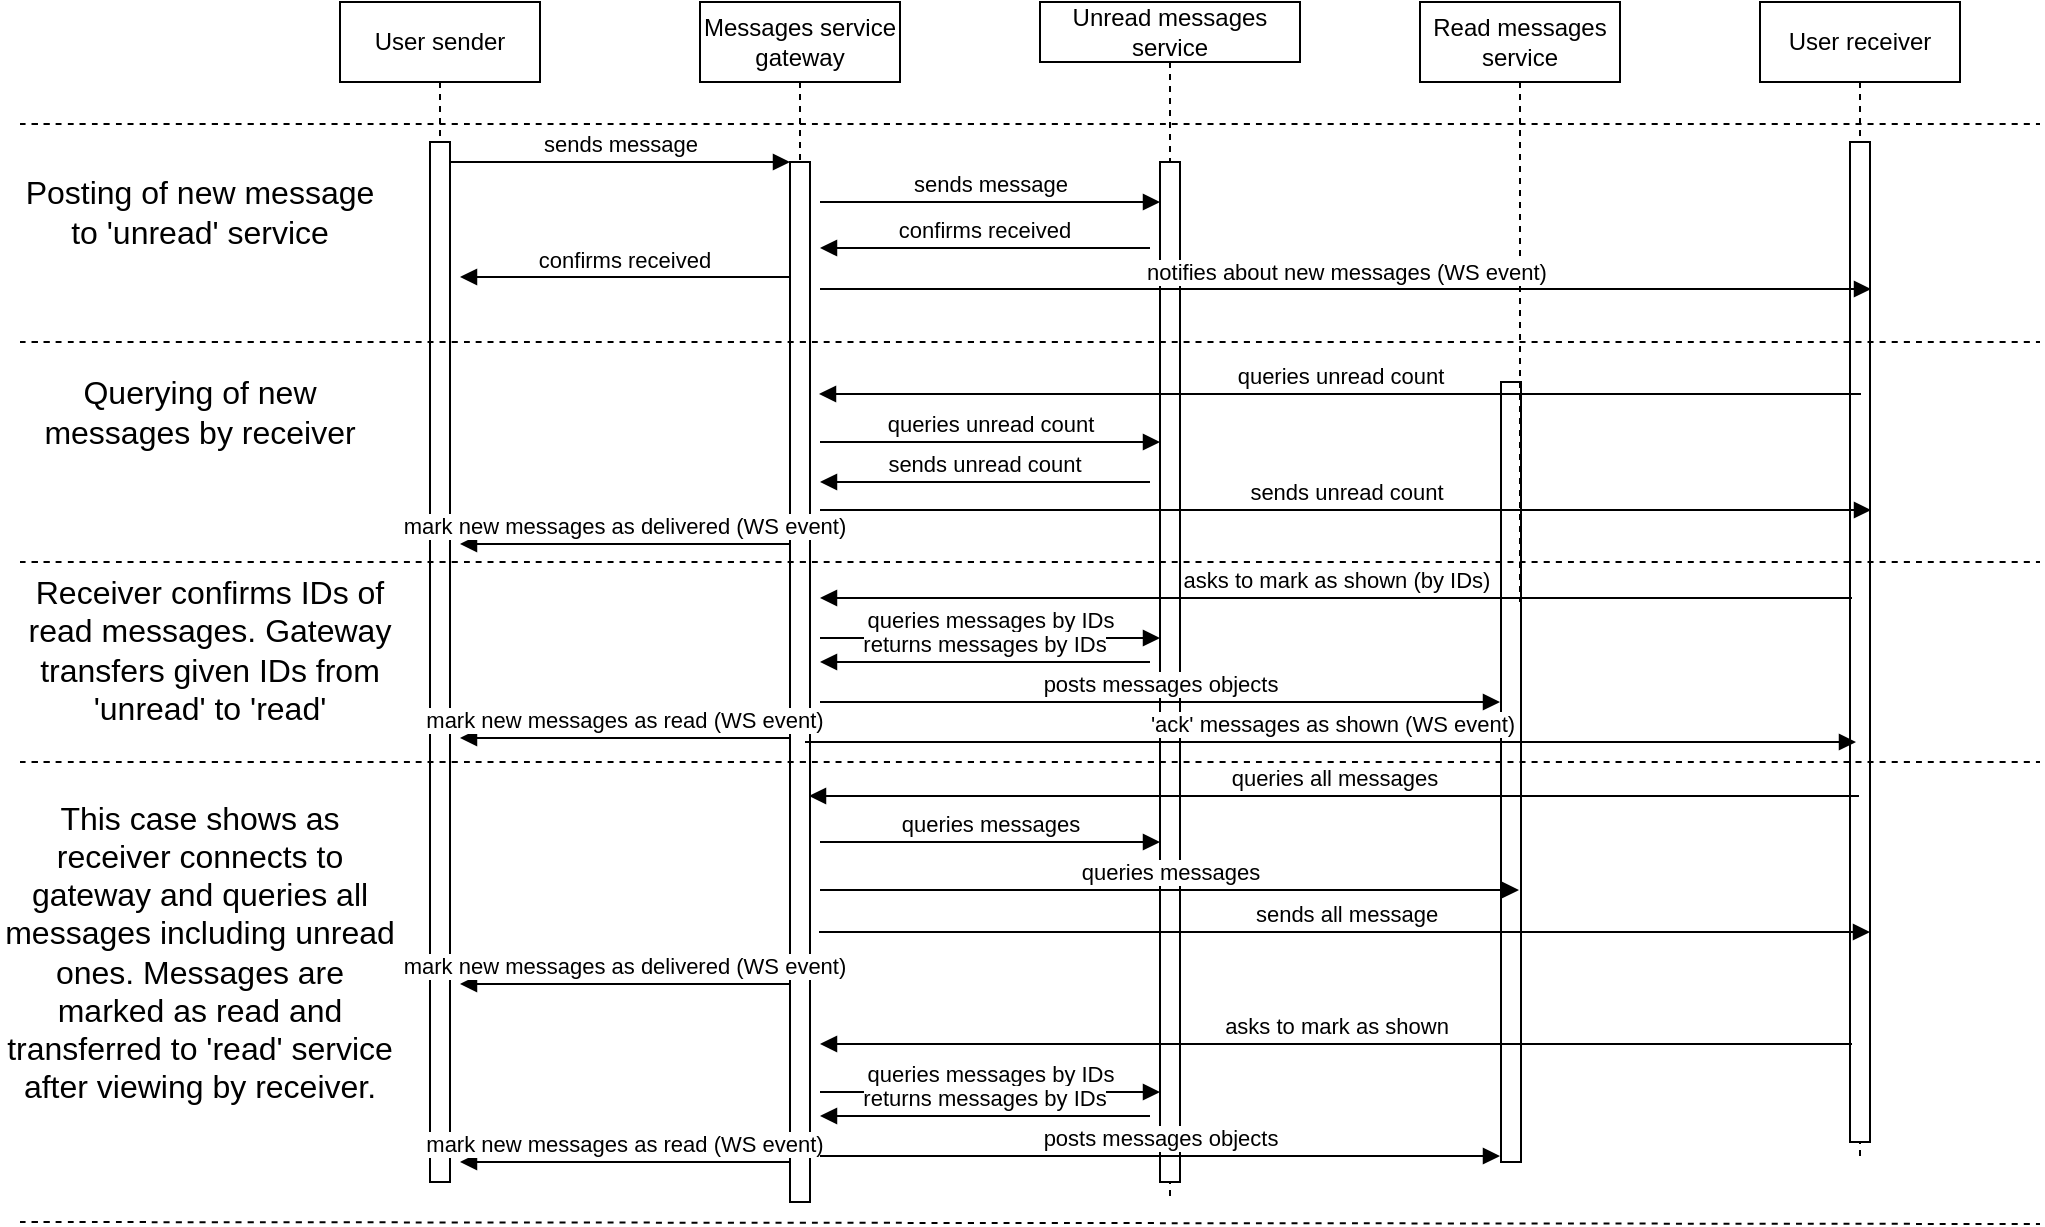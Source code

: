 <mxfile version="24.7.1" type="device">
  <diagram name="Page-1" id="2YBvvXClWsGukQMizWep">
    <mxGraphModel dx="1986" dy="621" grid="1" gridSize="10" guides="1" tooltips="1" connect="1" arrows="1" fold="1" page="1" pageScale="1" pageWidth="850" pageHeight="1100" math="0" shadow="0">
      <root>
        <mxCell id="0" />
        <mxCell id="1" parent="0" />
        <mxCell id="aM9ryv3xv72pqoxQDRHE-1" value="User sender" style="shape=umlLifeline;perimeter=lifelinePerimeter;whiteSpace=wrap;html=1;container=0;dropTarget=0;collapsible=0;recursiveResize=0;outlineConnect=0;portConstraint=eastwest;newEdgeStyle={&quot;edgeStyle&quot;:&quot;elbowEdgeStyle&quot;,&quot;elbow&quot;:&quot;vertical&quot;,&quot;curved&quot;:0,&quot;rounded&quot;:0};" parent="1" vertex="1">
          <mxGeometry x="40" y="40" width="100" height="590" as="geometry" />
        </mxCell>
        <mxCell id="aM9ryv3xv72pqoxQDRHE-2" value="" style="html=1;points=[];perimeter=orthogonalPerimeter;outlineConnect=0;targetShapes=umlLifeline;portConstraint=eastwest;newEdgeStyle={&quot;edgeStyle&quot;:&quot;elbowEdgeStyle&quot;,&quot;elbow&quot;:&quot;vertical&quot;,&quot;curved&quot;:0,&quot;rounded&quot;:0};" parent="aM9ryv3xv72pqoxQDRHE-1" vertex="1">
          <mxGeometry x="45" y="70" width="10" height="520" as="geometry" />
        </mxCell>
        <mxCell id="aM9ryv3xv72pqoxQDRHE-5" value="Messages service gateway" style="shape=umlLifeline;perimeter=lifelinePerimeter;whiteSpace=wrap;html=1;container=0;dropTarget=0;collapsible=0;recursiveResize=0;outlineConnect=0;portConstraint=eastwest;newEdgeStyle={&quot;edgeStyle&quot;:&quot;elbowEdgeStyle&quot;,&quot;elbow&quot;:&quot;vertical&quot;,&quot;curved&quot;:0,&quot;rounded&quot;:0};" parent="1" vertex="1">
          <mxGeometry x="220" y="40" width="100" height="600" as="geometry" />
        </mxCell>
        <mxCell id="aM9ryv3xv72pqoxQDRHE-6" value="" style="html=1;points=[];perimeter=orthogonalPerimeter;outlineConnect=0;targetShapes=umlLifeline;portConstraint=eastwest;newEdgeStyle={&quot;edgeStyle&quot;:&quot;elbowEdgeStyle&quot;,&quot;elbow&quot;:&quot;vertical&quot;,&quot;curved&quot;:0,&quot;rounded&quot;:0};" parent="aM9ryv3xv72pqoxQDRHE-5" vertex="1">
          <mxGeometry x="45" y="80" width="10" height="520" as="geometry" />
        </mxCell>
        <mxCell id="aM9ryv3xv72pqoxQDRHE-7" value="sends message" style="html=1;verticalAlign=bottom;endArrow=block;edgeStyle=elbowEdgeStyle;elbow=vertical;curved=0;rounded=0;" parent="1" source="aM9ryv3xv72pqoxQDRHE-2" target="aM9ryv3xv72pqoxQDRHE-6" edge="1">
          <mxGeometry relative="1" as="geometry">
            <mxPoint x="195" y="130" as="sourcePoint" />
            <Array as="points">
              <mxPoint x="180" y="120" />
            </Array>
          </mxGeometry>
        </mxCell>
        <mxCell id="6aoobZ-c2751ozRZWcwa-1" value="Unread messages service" style="shape=umlLifeline;perimeter=lifelinePerimeter;whiteSpace=wrap;html=1;container=0;dropTarget=0;collapsible=0;recursiveResize=0;outlineConnect=0;portConstraint=eastwest;newEdgeStyle={&quot;edgeStyle&quot;:&quot;elbowEdgeStyle&quot;,&quot;elbow&quot;:&quot;vertical&quot;,&quot;curved&quot;:0,&quot;rounded&quot;:0};size=30;" parent="1" vertex="1">
          <mxGeometry x="390" y="40" width="130" height="600" as="geometry" />
        </mxCell>
        <mxCell id="6aoobZ-c2751ozRZWcwa-2" value="" style="html=1;points=[];perimeter=orthogonalPerimeter;outlineConnect=0;targetShapes=umlLifeline;portConstraint=eastwest;newEdgeStyle={&quot;edgeStyle&quot;:&quot;elbowEdgeStyle&quot;,&quot;elbow&quot;:&quot;vertical&quot;,&quot;curved&quot;:0,&quot;rounded&quot;:0};" parent="6aoobZ-c2751ozRZWcwa-1" vertex="1">
          <mxGeometry x="60" y="80" width="10" height="510" as="geometry" />
        </mxCell>
        <mxCell id="6aoobZ-c2751ozRZWcwa-4" value="" style="html=1;points=[];perimeter=orthogonalPerimeter;outlineConnect=0;targetShapes=umlLifeline;portConstraint=eastwest;newEdgeStyle={&quot;edgeStyle&quot;:&quot;elbowEdgeStyle&quot;,&quot;elbow&quot;:&quot;vertical&quot;,&quot;curved&quot;:0,&quot;rounded&quot;:0};" parent="6aoobZ-c2751ozRZWcwa-1" vertex="1">
          <mxGeometry x="230.5" y="190" width="10" height="390" as="geometry" />
        </mxCell>
        <mxCell id="6aoobZ-c2751ozRZWcwa-3" value="Read messages service" style="shape=umlLifeline;perimeter=lifelinePerimeter;whiteSpace=wrap;html=1;container=0;dropTarget=0;collapsible=0;recursiveResize=0;outlineConnect=0;portConstraint=eastwest;newEdgeStyle={&quot;edgeStyle&quot;:&quot;elbowEdgeStyle&quot;,&quot;elbow&quot;:&quot;vertical&quot;,&quot;curved&quot;:0,&quot;rounded&quot;:0};" parent="1" vertex="1">
          <mxGeometry x="580" y="40" width="100" height="300" as="geometry" />
        </mxCell>
        <mxCell id="6aoobZ-c2751ozRZWcwa-6" value="confirms received" style="html=1;verticalAlign=bottom;endArrow=block;edgeStyle=elbowEdgeStyle;elbow=vertical;curved=0;rounded=0;" parent="1" edge="1">
          <mxGeometry x="0.006" relative="1" as="geometry">
            <mxPoint x="265" y="177.5" as="sourcePoint" />
            <Array as="points">
              <mxPoint x="190" y="177.5" />
            </Array>
            <mxPoint x="100" y="177.5" as="targetPoint" />
            <mxPoint as="offset" />
          </mxGeometry>
        </mxCell>
        <mxCell id="6aoobZ-c2751ozRZWcwa-7" value="sends message" style="html=1;verticalAlign=bottom;endArrow=block;edgeStyle=elbowEdgeStyle;elbow=vertical;curved=0;rounded=0;" parent="1" edge="1">
          <mxGeometry relative="1" as="geometry">
            <mxPoint x="280" y="140" as="sourcePoint" />
            <Array as="points">
              <mxPoint x="365" y="140" />
            </Array>
            <mxPoint x="450" y="140" as="targetPoint" />
            <mxPoint as="offset" />
          </mxGeometry>
        </mxCell>
        <mxCell id="6aoobZ-c2751ozRZWcwa-8" value="confirms received" style="html=1;verticalAlign=bottom;endArrow=block;edgeStyle=elbowEdgeStyle;elbow=vertical;curved=0;rounded=0;" parent="1" edge="1">
          <mxGeometry x="0.006" relative="1" as="geometry">
            <mxPoint x="445" y="163" as="sourcePoint" />
            <Array as="points">
              <mxPoint x="370" y="163" />
            </Array>
            <mxPoint x="280" y="163" as="targetPoint" />
            <mxPoint as="offset" />
          </mxGeometry>
        </mxCell>
        <mxCell id="6aoobZ-c2751ozRZWcwa-9" value="User receiver" style="shape=umlLifeline;perimeter=lifelinePerimeter;whiteSpace=wrap;html=1;container=0;dropTarget=0;collapsible=0;recursiveResize=0;outlineConnect=0;portConstraint=eastwest;newEdgeStyle={&quot;edgeStyle&quot;:&quot;elbowEdgeStyle&quot;,&quot;elbow&quot;:&quot;vertical&quot;,&quot;curved&quot;:0,&quot;rounded&quot;:0};" parent="1" vertex="1">
          <mxGeometry x="750" y="40" width="100" height="580" as="geometry" />
        </mxCell>
        <mxCell id="6aoobZ-c2751ozRZWcwa-10" value="" style="html=1;points=[];perimeter=orthogonalPerimeter;outlineConnect=0;targetShapes=umlLifeline;portConstraint=eastwest;newEdgeStyle={&quot;edgeStyle&quot;:&quot;elbowEdgeStyle&quot;,&quot;elbow&quot;:&quot;vertical&quot;,&quot;curved&quot;:0,&quot;rounded&quot;:0};" parent="6aoobZ-c2751ozRZWcwa-9" vertex="1">
          <mxGeometry x="45" y="70" width="10" height="500" as="geometry" />
        </mxCell>
        <mxCell id="6aoobZ-c2751ozRZWcwa-11" value="queries all messages" style="html=1;verticalAlign=bottom;endArrow=block;edgeStyle=elbowEdgeStyle;elbow=vertical;curved=0;rounded=0;" parent="1" edge="1">
          <mxGeometry relative="1" as="geometry">
            <mxPoint x="799.5" y="437" as="sourcePoint" />
            <Array as="points">
              <mxPoint x="724.5" y="437" />
            </Array>
            <mxPoint x="274.5" y="437" as="targetPoint" />
          </mxGeometry>
        </mxCell>
        <mxCell id="6aoobZ-c2751ozRZWcwa-15" value="asks to mark as shown" style="html=1;verticalAlign=bottom;endArrow=block;edgeStyle=elbowEdgeStyle;elbow=vertical;curved=0;rounded=0;" parent="1" edge="1">
          <mxGeometry x="0.002" relative="1" as="geometry">
            <mxPoint x="796" y="561" as="sourcePoint" />
            <Array as="points">
              <mxPoint x="738.5" y="561" />
            </Array>
            <mxPoint x="280" y="561" as="targetPoint" />
            <mxPoint as="offset" />
          </mxGeometry>
        </mxCell>
        <mxCell id="6aoobZ-c2751ozRZWcwa-19" value="sends all message" style="html=1;verticalAlign=bottom;endArrow=block;edgeStyle=elbowEdgeStyle;elbow=horizontal;curved=0;rounded=0;" parent="1" edge="1">
          <mxGeometry relative="1" as="geometry">
            <mxPoint x="279.5" y="505" as="sourcePoint" />
            <Array as="points">
              <mxPoint x="550.5" y="505" />
            </Array>
            <mxPoint x="805" y="505" as="targetPoint" />
          </mxGeometry>
        </mxCell>
        <mxCell id="6aoobZ-c2751ozRZWcwa-20" value="queries messages" style="html=1;verticalAlign=bottom;endArrow=block;edgeStyle=elbowEdgeStyle;elbow=vertical;curved=0;rounded=0;" parent="1" edge="1">
          <mxGeometry relative="1" as="geometry">
            <mxPoint x="280" y="460" as="sourcePoint" />
            <Array as="points">
              <mxPoint x="365" y="460" />
            </Array>
            <mxPoint x="450" y="460" as="targetPoint" />
            <mxPoint as="offset" />
          </mxGeometry>
        </mxCell>
        <mxCell id="6aoobZ-c2751ozRZWcwa-21" value="queries messages" style="html=1;verticalAlign=bottom;endArrow=block;edgeStyle=elbowEdgeStyle;elbow=vertical;curved=0;rounded=0;" parent="1" edge="1">
          <mxGeometry relative="1" as="geometry">
            <mxPoint x="280" y="484" as="sourcePoint" />
            <Array as="points">
              <mxPoint x="365" y="484" />
            </Array>
            <mxPoint x="629.5" y="484" as="targetPoint" />
            <mxPoint as="offset" />
          </mxGeometry>
        </mxCell>
        <mxCell id="6aoobZ-c2751ozRZWcwa-24" value="queries unread count" style="html=1;verticalAlign=bottom;endArrow=block;edgeStyle=elbowEdgeStyle;elbow=vertical;curved=0;rounded=0;" parent="1" edge="1">
          <mxGeometry x="0.002" relative="1" as="geometry">
            <mxPoint x="800.5" y="236" as="sourcePoint" />
            <Array as="points">
              <mxPoint x="725.5" y="236" />
            </Array>
            <mxPoint x="279.5" y="236" as="targetPoint" />
            <mxPoint as="offset" />
          </mxGeometry>
        </mxCell>
        <mxCell id="6aoobZ-c2751ozRZWcwa-25" value="queries unread count" style="html=1;verticalAlign=bottom;endArrow=block;edgeStyle=elbowEdgeStyle;elbow=vertical;curved=0;rounded=0;" parent="1" edge="1">
          <mxGeometry relative="1" as="geometry">
            <mxPoint x="280" y="260" as="sourcePoint" />
            <Array as="points">
              <mxPoint x="365" y="260" />
            </Array>
            <mxPoint x="450" y="260" as="targetPoint" />
            <mxPoint as="offset" />
          </mxGeometry>
        </mxCell>
        <mxCell id="6aoobZ-c2751ozRZWcwa-26" value="sends unread count" style="html=1;verticalAlign=bottom;endArrow=block;edgeStyle=elbowEdgeStyle;elbow=vertical;curved=0;rounded=0;" parent="1" edge="1">
          <mxGeometry x="0.006" relative="1" as="geometry">
            <mxPoint x="445" y="280" as="sourcePoint" />
            <Array as="points">
              <mxPoint x="370" y="280" />
            </Array>
            <mxPoint x="280" y="280" as="targetPoint" />
            <mxPoint as="offset" />
          </mxGeometry>
        </mxCell>
        <mxCell id="6aoobZ-c2751ozRZWcwa-27" value="sends unread count" style="html=1;verticalAlign=bottom;endArrow=block;edgeStyle=elbowEdgeStyle;elbow=horizontal;curved=0;rounded=0;" parent="1" edge="1">
          <mxGeometry relative="1" as="geometry">
            <mxPoint x="280" y="294" as="sourcePoint" />
            <Array as="points">
              <mxPoint x="551" y="294" />
            </Array>
            <mxPoint x="805.5" y="294" as="targetPoint" />
          </mxGeometry>
        </mxCell>
        <mxCell id="6aoobZ-c2751ozRZWcwa-28" value="mark new messages as delivered (WS event)" style="html=1;verticalAlign=bottom;endArrow=block;edgeStyle=elbowEdgeStyle;elbow=vertical;curved=0;rounded=0;" parent="1" edge="1">
          <mxGeometry x="0.006" relative="1" as="geometry">
            <mxPoint x="265" y="531" as="sourcePoint" />
            <Array as="points">
              <mxPoint x="190" y="531" />
            </Array>
            <mxPoint x="100" y="531" as="targetPoint" />
            <mxPoint as="offset" />
          </mxGeometry>
        </mxCell>
        <mxCell id="6aoobZ-c2751ozRZWcwa-29" value="notifies about new messages (WS event)" style="html=1;verticalAlign=bottom;endArrow=block;edgeStyle=elbowEdgeStyle;elbow=horizontal;curved=0;rounded=0;" parent="1" edge="1">
          <mxGeometry relative="1" as="geometry">
            <mxPoint x="280" y="183.5" as="sourcePoint" />
            <Array as="points">
              <mxPoint x="551" y="183.5" />
            </Array>
            <mxPoint x="805.5" y="183.5" as="targetPoint" />
          </mxGeometry>
        </mxCell>
        <mxCell id="apDMuMuk0aBFbBKMNFaV-1" value="" style="endArrow=none;dashed=1;html=1;rounded=0;fontSize=12;startSize=8;endSize=8;curved=1;" parent="1" edge="1">
          <mxGeometry width="50" height="50" relative="1" as="geometry">
            <mxPoint x="-120" y="210" as="sourcePoint" />
            <mxPoint x="890" y="210" as="targetPoint" />
          </mxGeometry>
        </mxCell>
        <mxCell id="apDMuMuk0aBFbBKMNFaV-2" value="" style="endArrow=none;dashed=1;html=1;rounded=0;fontSize=12;startSize=8;endSize=8;curved=1;" parent="1" edge="1">
          <mxGeometry width="50" height="50" relative="1" as="geometry">
            <mxPoint x="-120" y="420" as="sourcePoint" />
            <mxPoint x="890" y="420" as="targetPoint" />
          </mxGeometry>
        </mxCell>
        <mxCell id="apDMuMuk0aBFbBKMNFaV-3" value="" style="endArrow=none;dashed=1;html=1;rounded=0;fontSize=12;startSize=8;endSize=8;curved=1;" parent="1" edge="1">
          <mxGeometry width="50" height="50" relative="1" as="geometry">
            <mxPoint x="-120" y="650" as="sourcePoint" />
            <mxPoint x="890" y="651" as="targetPoint" />
          </mxGeometry>
        </mxCell>
        <mxCell id="apDMuMuk0aBFbBKMNFaV-4" value="asks to mark as shown (by IDs)" style="html=1;verticalAlign=bottom;endArrow=block;edgeStyle=elbowEdgeStyle;elbow=vertical;curved=0;rounded=0;" parent="1" edge="1">
          <mxGeometry x="0.002" relative="1" as="geometry">
            <mxPoint x="796" y="338" as="sourcePoint" />
            <Array as="points">
              <mxPoint x="738.5" y="338" />
            </Array>
            <mxPoint x="280" y="338" as="targetPoint" />
            <mxPoint as="offset" />
          </mxGeometry>
        </mxCell>
        <mxCell id="apDMuMuk0aBFbBKMNFaV-5" value="queries messages by IDs" style="html=1;verticalAlign=bottom;endArrow=block;edgeStyle=elbowEdgeStyle;elbow=vertical;curved=0;rounded=0;" parent="1" edge="1">
          <mxGeometry relative="1" as="geometry">
            <mxPoint x="280" y="358" as="sourcePoint" />
            <Array as="points">
              <mxPoint x="365" y="358" />
            </Array>
            <mxPoint x="450" y="358" as="targetPoint" />
            <mxPoint as="offset" />
          </mxGeometry>
        </mxCell>
        <mxCell id="apDMuMuk0aBFbBKMNFaV-6" value="posts messages objects" style="html=1;verticalAlign=bottom;endArrow=block;edgeStyle=elbowEdgeStyle;elbow=vertical;curved=0;rounded=0;" parent="1" edge="1">
          <mxGeometry relative="1" as="geometry">
            <mxPoint x="280" y="390" as="sourcePoint" />
            <Array as="points">
              <mxPoint x="545" y="390" />
            </Array>
            <mxPoint x="620" y="390" as="targetPoint" />
            <mxPoint as="offset" />
          </mxGeometry>
        </mxCell>
        <mxCell id="apDMuMuk0aBFbBKMNFaV-7" value="mark new messages as delivered (WS event)" style="html=1;verticalAlign=bottom;endArrow=block;edgeStyle=elbowEdgeStyle;elbow=horizontal;curved=0;rounded=0;" parent="1" edge="1">
          <mxGeometry x="0.006" relative="1" as="geometry">
            <mxPoint x="265" y="311" as="sourcePoint" />
            <Array as="points">
              <mxPoint x="190" y="311" />
            </Array>
            <mxPoint x="100" y="311" as="targetPoint" />
            <mxPoint as="offset" />
          </mxGeometry>
        </mxCell>
        <mxCell id="apDMuMuk0aBFbBKMNFaV-8" value="" style="endArrow=none;dashed=1;html=1;rounded=0;fontSize=12;startSize=8;endSize=8;curved=1;" parent="1" edge="1">
          <mxGeometry width="50" height="50" relative="1" as="geometry">
            <mxPoint x="-120" y="101" as="sourcePoint" />
            <mxPoint x="890" y="101" as="targetPoint" />
          </mxGeometry>
        </mxCell>
        <mxCell id="apDMuMuk0aBFbBKMNFaV-9" value="Posting of new message to &#39;unread&#39; service" style="text;html=1;align=center;verticalAlign=middle;whiteSpace=wrap;rounded=0;fontSize=16;" parent="1" vertex="1">
          <mxGeometry x="-120" y="130" width="180" height="30" as="geometry" />
        </mxCell>
        <mxCell id="apDMuMuk0aBFbBKMNFaV-10" value="Querying of new messages by receiver" style="text;html=1;align=center;verticalAlign=middle;whiteSpace=wrap;rounded=0;fontSize=16;" parent="1" vertex="1">
          <mxGeometry x="-120" y="230" width="180" height="30" as="geometry" />
        </mxCell>
        <mxCell id="apDMuMuk0aBFbBKMNFaV-11" value="" style="endArrow=none;dashed=1;html=1;rounded=0;fontSize=12;startSize=8;endSize=8;curved=1;" parent="1" edge="1">
          <mxGeometry width="50" height="50" relative="1" as="geometry">
            <mxPoint x="-120" y="320" as="sourcePoint" />
            <mxPoint x="890" y="320" as="targetPoint" />
          </mxGeometry>
        </mxCell>
        <mxCell id="apDMuMuk0aBFbBKMNFaV-13" value="Receiver confirms IDs of read messages. Gateway transfers given IDs from &#39;unread&#39; to &#39;read&#39;" style="text;html=1;align=center;verticalAlign=middle;whiteSpace=wrap;rounded=0;fontSize=16;" parent="1" vertex="1">
          <mxGeometry x="-120" y="349" width="190" height="30" as="geometry" />
        </mxCell>
        <mxCell id="apDMuMuk0aBFbBKMNFaV-14" style="edgeStyle=none;curved=1;rounded=0;orthogonalLoop=1;jettySize=auto;html=1;exitX=0.5;exitY=0;exitDx=0;exitDy=0;fontSize=12;startSize=8;endSize=8;" parent="1" source="apDMuMuk0aBFbBKMNFaV-13" target="apDMuMuk0aBFbBKMNFaV-13" edge="1">
          <mxGeometry relative="1" as="geometry" />
        </mxCell>
        <mxCell id="apDMuMuk0aBFbBKMNFaV-15" value="mark new messages as read (WS event)" style="html=1;verticalAlign=bottom;endArrow=block;edgeStyle=elbowEdgeStyle;elbow=horizontal;curved=0;rounded=0;" parent="1" edge="1">
          <mxGeometry x="0.006" relative="1" as="geometry">
            <mxPoint x="265" y="408" as="sourcePoint" />
            <Array as="points">
              <mxPoint x="190" y="408" />
            </Array>
            <mxPoint x="100" y="408" as="targetPoint" />
            <mxPoint as="offset" />
          </mxGeometry>
        </mxCell>
        <mxCell id="apDMuMuk0aBFbBKMNFaV-16" value="This case shows as receiver connects to gateway and queries all messages including unread ones. Messages are marked as read and transferred to &#39;read&#39; service after viewing by receiver." style="text;html=1;align=center;verticalAlign=middle;whiteSpace=wrap;rounded=0;fontSize=16;" parent="1" vertex="1">
          <mxGeometry x="-130" y="500" width="200" height="30" as="geometry" />
        </mxCell>
        <mxCell id="apDMuMuk0aBFbBKMNFaV-17" value="mark new messages as read (WS event)" style="html=1;verticalAlign=bottom;endArrow=block;edgeStyle=elbowEdgeStyle;elbow=horizontal;curved=0;rounded=0;" parent="1" edge="1">
          <mxGeometry x="0.006" relative="1" as="geometry">
            <mxPoint x="265" y="620" as="sourcePoint" />
            <Array as="points">
              <mxPoint x="190" y="620" />
            </Array>
            <mxPoint x="100" y="620" as="targetPoint" />
            <mxPoint as="offset" />
          </mxGeometry>
        </mxCell>
        <mxCell id="_en7sPusL6tsOSC0hGrd-1" value="returns messages by IDs" style="html=1;verticalAlign=bottom;endArrow=block;edgeStyle=elbowEdgeStyle;elbow=vertical;curved=0;rounded=0;" edge="1" parent="1">
          <mxGeometry x="0.006" relative="1" as="geometry">
            <mxPoint x="445" y="370" as="sourcePoint" />
            <Array as="points">
              <mxPoint x="370" y="370" />
            </Array>
            <mxPoint x="280" y="370" as="targetPoint" />
            <mxPoint as="offset" />
          </mxGeometry>
        </mxCell>
        <mxCell id="_en7sPusL6tsOSC0hGrd-3" value="&#39;ack&#39; messages as shown (WS event)" style="html=1;verticalAlign=bottom;endArrow=block;edgeStyle=elbowEdgeStyle;elbow=horizontal;curved=0;rounded=0;" edge="1" parent="1">
          <mxGeometry x="0.001" relative="1" as="geometry">
            <mxPoint x="272.5" y="410" as="sourcePoint" />
            <Array as="points">
              <mxPoint x="543.5" y="410" />
            </Array>
            <mxPoint x="798" y="410" as="targetPoint" />
            <mxPoint as="offset" />
          </mxGeometry>
        </mxCell>
        <mxCell id="_en7sPusL6tsOSC0hGrd-4" value="queries messages by IDs" style="html=1;verticalAlign=bottom;endArrow=block;edgeStyle=elbowEdgeStyle;elbow=vertical;curved=0;rounded=0;" edge="1" parent="1">
          <mxGeometry relative="1" as="geometry">
            <mxPoint x="280" y="585" as="sourcePoint" />
            <Array as="points">
              <mxPoint x="365" y="585" />
            </Array>
            <mxPoint x="450" y="585" as="targetPoint" />
            <mxPoint as="offset" />
          </mxGeometry>
        </mxCell>
        <mxCell id="_en7sPusL6tsOSC0hGrd-5" value="posts messages objects" style="html=1;verticalAlign=bottom;endArrow=block;edgeStyle=elbowEdgeStyle;elbow=vertical;curved=0;rounded=0;" edge="1" parent="1">
          <mxGeometry relative="1" as="geometry">
            <mxPoint x="280" y="617" as="sourcePoint" />
            <Array as="points">
              <mxPoint x="545" y="617" />
            </Array>
            <mxPoint x="620" y="617" as="targetPoint" />
            <mxPoint as="offset" />
          </mxGeometry>
        </mxCell>
        <mxCell id="_en7sPusL6tsOSC0hGrd-6" value="returns messages by IDs" style="html=1;verticalAlign=bottom;endArrow=block;edgeStyle=elbowEdgeStyle;elbow=vertical;curved=0;rounded=0;" edge="1" parent="1">
          <mxGeometry x="0.006" relative="1" as="geometry">
            <mxPoint x="445" y="597" as="sourcePoint" />
            <Array as="points">
              <mxPoint x="370" y="597" />
            </Array>
            <mxPoint x="280" y="597" as="targetPoint" />
            <mxPoint as="offset" />
          </mxGeometry>
        </mxCell>
      </root>
    </mxGraphModel>
  </diagram>
</mxfile>
